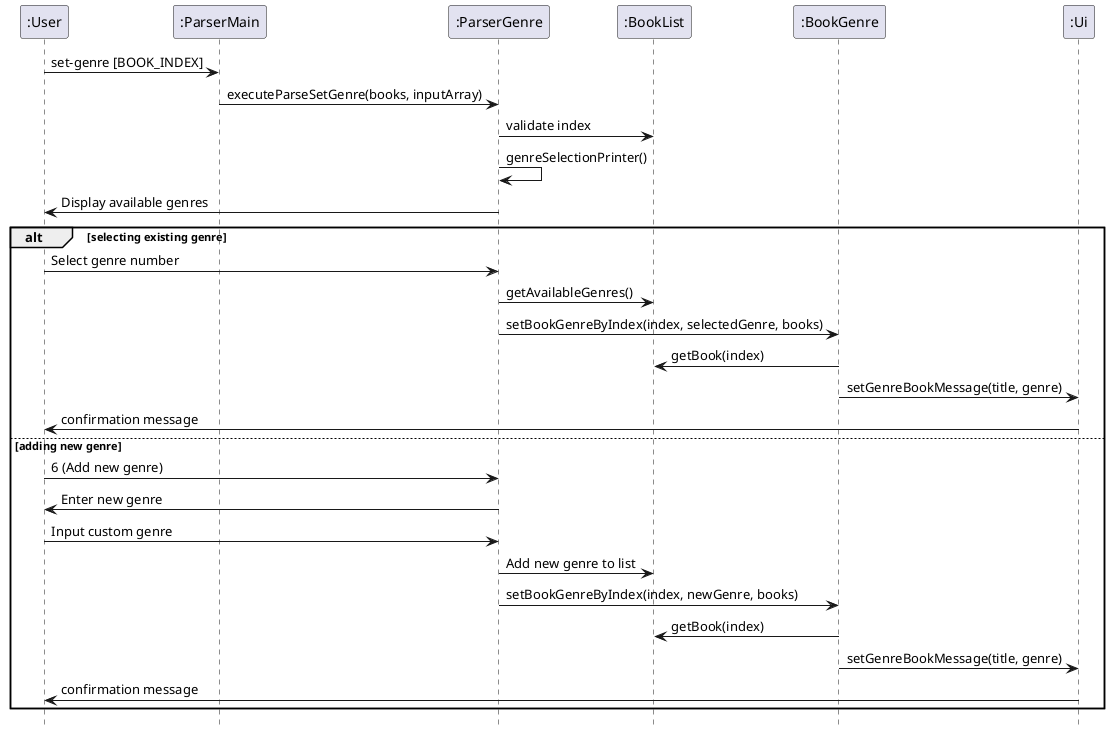 

@startuml
hide footbox
participant ":User" as User
participant ":ParserMain" as ParserMain
participant ":ParserGenre" as ParserGenre
participant ":BookList" as BookList
participant ":BookGenre" as BookGenre
participant ":Ui" as Ui

User -> ParserMain : set-genre [BOOK_INDEX]
ParserMain -> ParserGenre : executeParseSetGenre(books, inputArray)
ParserGenre -> BookList : validate index
ParserGenre -> ParserGenre : genreSelectionPrinter()
ParserGenre -> User : Display available genres

alt selecting existing genre
    User -> ParserGenre : Select genre number
    ParserGenre -> BookList : getAvailableGenres()
    ParserGenre -> BookGenre : setBookGenreByIndex(index, selectedGenre, books)
    BookGenre -> BookList : getBook(index)
    BookGenre -> Ui : setGenreBookMessage(title, genre)
    Ui -> User : confirmation message
else adding new genre
    User -> ParserGenre : 6 (Add new genre)
    ParserGenre -> User : Enter new genre
    User -> ParserGenre : Input custom genre
    ParserGenre -> BookList : Add new genre to list
    ParserGenre -> BookGenre : setBookGenreByIndex(index, newGenre, books)
    BookGenre -> BookList : getBook(index)
    BookGenre -> Ui : setGenreBookMessage(title, genre)
    Ui -> User : confirmation message
end

@enduml





Flow:
1. The user initiates the set-genre command.
2. ParserMain processes the input and delegates the command to ParserGenre.
3. ParserGenre then interacts with BookList to validate the book index and displays the available genres.
4. The user selects a genre or adds a new one, which ParserGenre processes.
5. If a new genre is added, it is included in the available genres in BookList.
6. Finally, BookGenre sets the genre for the specific book.